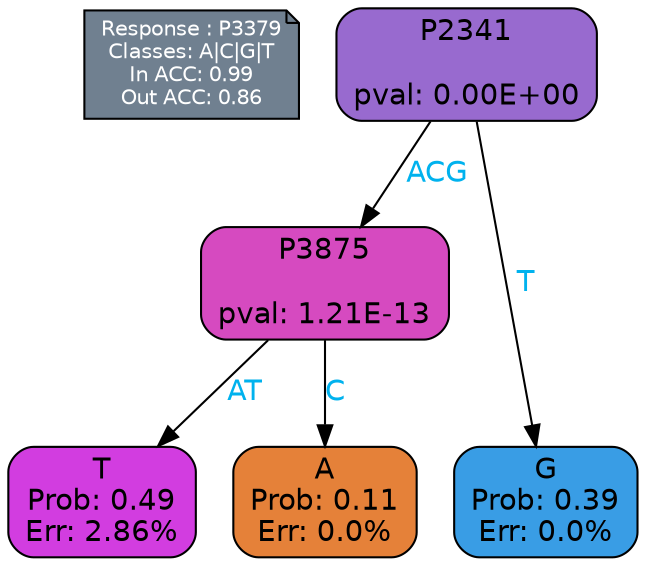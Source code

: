 digraph Tree {
node [shape=box, style="filled, rounded", color="black", fontname=helvetica] ;
graph [ranksep=equally, splines=polylines, bgcolor=transparent, dpi=600] ;
edge [fontname=helvetica] ;
LEGEND [label="Response : P3379
Classes: A|C|G|T
In ACC: 0.99
Out ACC: 0.86
",shape=note,align=left,style=filled,fillcolor="slategray",fontcolor="white",fontsize=10];1 [label="P2341

pval: 0.00E+00", fillcolor="#986acf"] ;
2 [label="P3875

pval: 1.21E-13", fillcolor="#d64ac0"] ;
3 [label="T
Prob: 0.49
Err: 2.86%", fillcolor="#d23de0"] ;
4 [label="A
Prob: 0.11
Err: 0.0%", fillcolor="#e58139"] ;
5 [label="G
Prob: 0.39
Err: 0.0%", fillcolor="#399de5"] ;
1 -> 2 [label="ACG",fontcolor=deepskyblue2] ;
1 -> 5 [label="T",fontcolor=deepskyblue2] ;
2 -> 3 [label="AT",fontcolor=deepskyblue2] ;
2 -> 4 [label="C",fontcolor=deepskyblue2] ;
{rank = same; 3;4;5;}{rank = same; LEGEND;1;}}